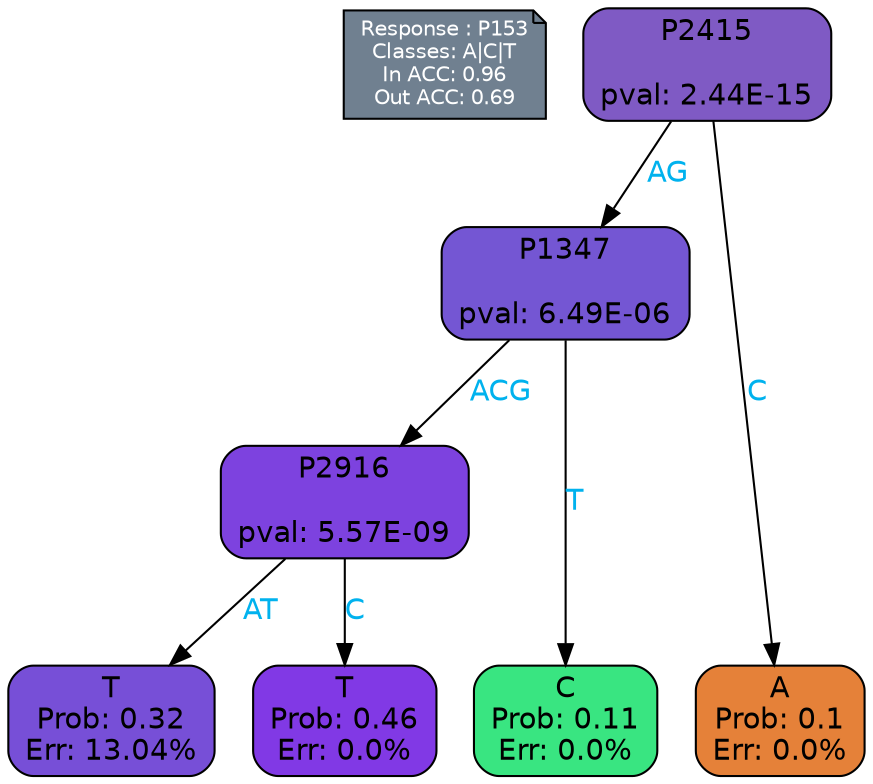 digraph Tree {
node [shape=box, style="filled, rounded", color="black", fontname=helvetica] ;
graph [ranksep=equally, splines=polylines, bgcolor=transparent, dpi=600] ;
edge [fontname=helvetica] ;
LEGEND [label="Response : P153
Classes: A|C|T
In ACC: 0.96
Out ACC: 0.69
",shape=note,align=left,style=filled,fillcolor="slategray",fontcolor="white",fontsize=10];1 [label="P2415

pval: 2.44E-15", fillcolor="#7f5ac4"] ;
2 [label="P1347

pval: 6.49E-06", fillcolor="#7456d3"] ;
3 [label="P2916

pval: 5.57E-09", fillcolor="#7d42df"] ;
4 [label="T
Prob: 0.32
Err: 13.04%", fillcolor="#774fd7"] ;
5 [label="T
Prob: 0.46
Err: 0.0%", fillcolor="#8139e5"] ;
6 [label="C
Prob: 0.11
Err: 0.0%", fillcolor="#39e581"] ;
7 [label="A
Prob: 0.1
Err: 0.0%", fillcolor="#e58139"] ;
1 -> 2 [label="AG",fontcolor=deepskyblue2] ;
1 -> 7 [label="C",fontcolor=deepskyblue2] ;
2 -> 3 [label="ACG",fontcolor=deepskyblue2] ;
2 -> 6 [label="T",fontcolor=deepskyblue2] ;
3 -> 4 [label="AT",fontcolor=deepskyblue2] ;
3 -> 5 [label="C",fontcolor=deepskyblue2] ;
{rank = same; 4;5;6;7;}{rank = same; LEGEND;1;}}